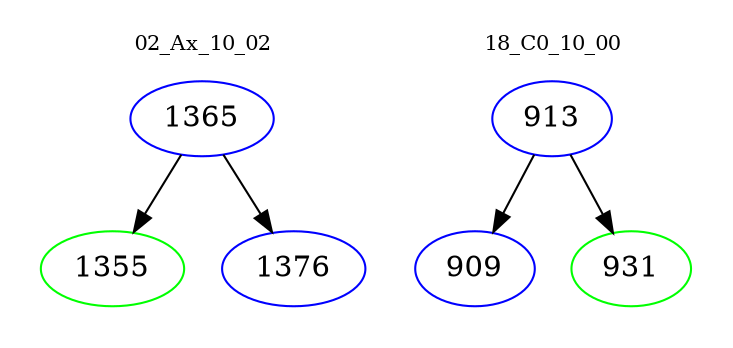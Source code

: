 digraph{
subgraph cluster_0 {
color = white
label = "02_Ax_10_02";
fontsize=10;
T0_1365 [label="1365", color="blue"]
T0_1365 -> T0_1355 [color="black"]
T0_1355 [label="1355", color="green"]
T0_1365 -> T0_1376 [color="black"]
T0_1376 [label="1376", color="blue"]
}
subgraph cluster_1 {
color = white
label = "18_C0_10_00";
fontsize=10;
T1_913 [label="913", color="blue"]
T1_913 -> T1_909 [color="black"]
T1_909 [label="909", color="blue"]
T1_913 -> T1_931 [color="black"]
T1_931 [label="931", color="green"]
}
}
